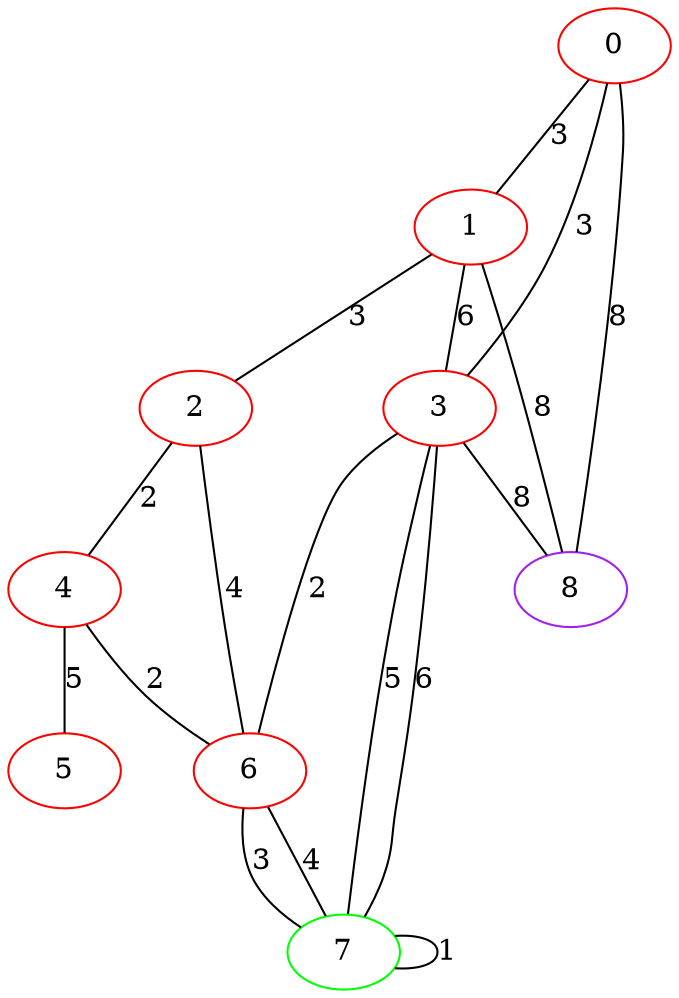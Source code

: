 graph "" {
0 [color=red, weight=1];
1 [color=red, weight=1];
2 [color=red, weight=1];
3 [color=red, weight=1];
4 [color=red, weight=1];
5 [color=red, weight=1];
6 [color=red, weight=1];
7 [color=green, weight=2];
8 [color=purple, weight=4];
0 -- 8  [key=0, label=8];
0 -- 1  [key=0, label=3];
0 -- 3  [key=0, label=3];
1 -- 8  [key=0, label=8];
1 -- 2  [key=0, label=3];
1 -- 3  [key=0, label=6];
2 -- 4  [key=0, label=2];
2 -- 6  [key=0, label=4];
3 -- 8  [key=0, label=8];
3 -- 6  [key=0, label=2];
3 -- 7  [key=0, label=5];
3 -- 7  [key=1, label=6];
4 -- 5  [key=0, label=5];
4 -- 6  [key=0, label=2];
6 -- 7  [key=0, label=3];
6 -- 7  [key=1, label=4];
7 -- 7  [key=0, label=1];
}
